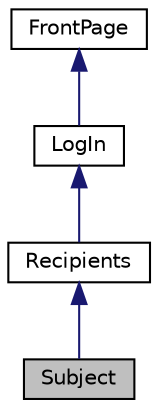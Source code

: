 digraph "Subject"
{
 // LATEX_PDF_SIZE
  edge [fontname="Helvetica",fontsize="10",labelfontname="Helvetica",labelfontsize="10"];
  node [fontname="Helvetica",fontsize="10",shape=record];
  Node1 [label="Subject",height=0.2,width=0.4,color="black", fillcolor="grey75", style="filled", fontcolor="black",tooltip=" "];
  Node2 -> Node1 [dir="back",color="midnightblue",fontsize="10",style="solid"];
  Node2 [label="Recipients",height=0.2,width=0.4,color="black", fillcolor="white", style="filled",URL="$class_recipients.html",tooltip=" "];
  Node3 -> Node2 [dir="back",color="midnightblue",fontsize="10",style="solid"];
  Node3 [label="LogIn",height=0.2,width=0.4,color="black", fillcolor="white", style="filled",URL="$class_log_in.html",tooltip=" "];
  Node4 -> Node3 [dir="back",color="midnightblue",fontsize="10",style="solid"];
  Node4 [label="FrontPage",height=0.2,width=0.4,color="black", fillcolor="white", style="filled",URL="$class_front_page.html",tooltip=" "];
}
